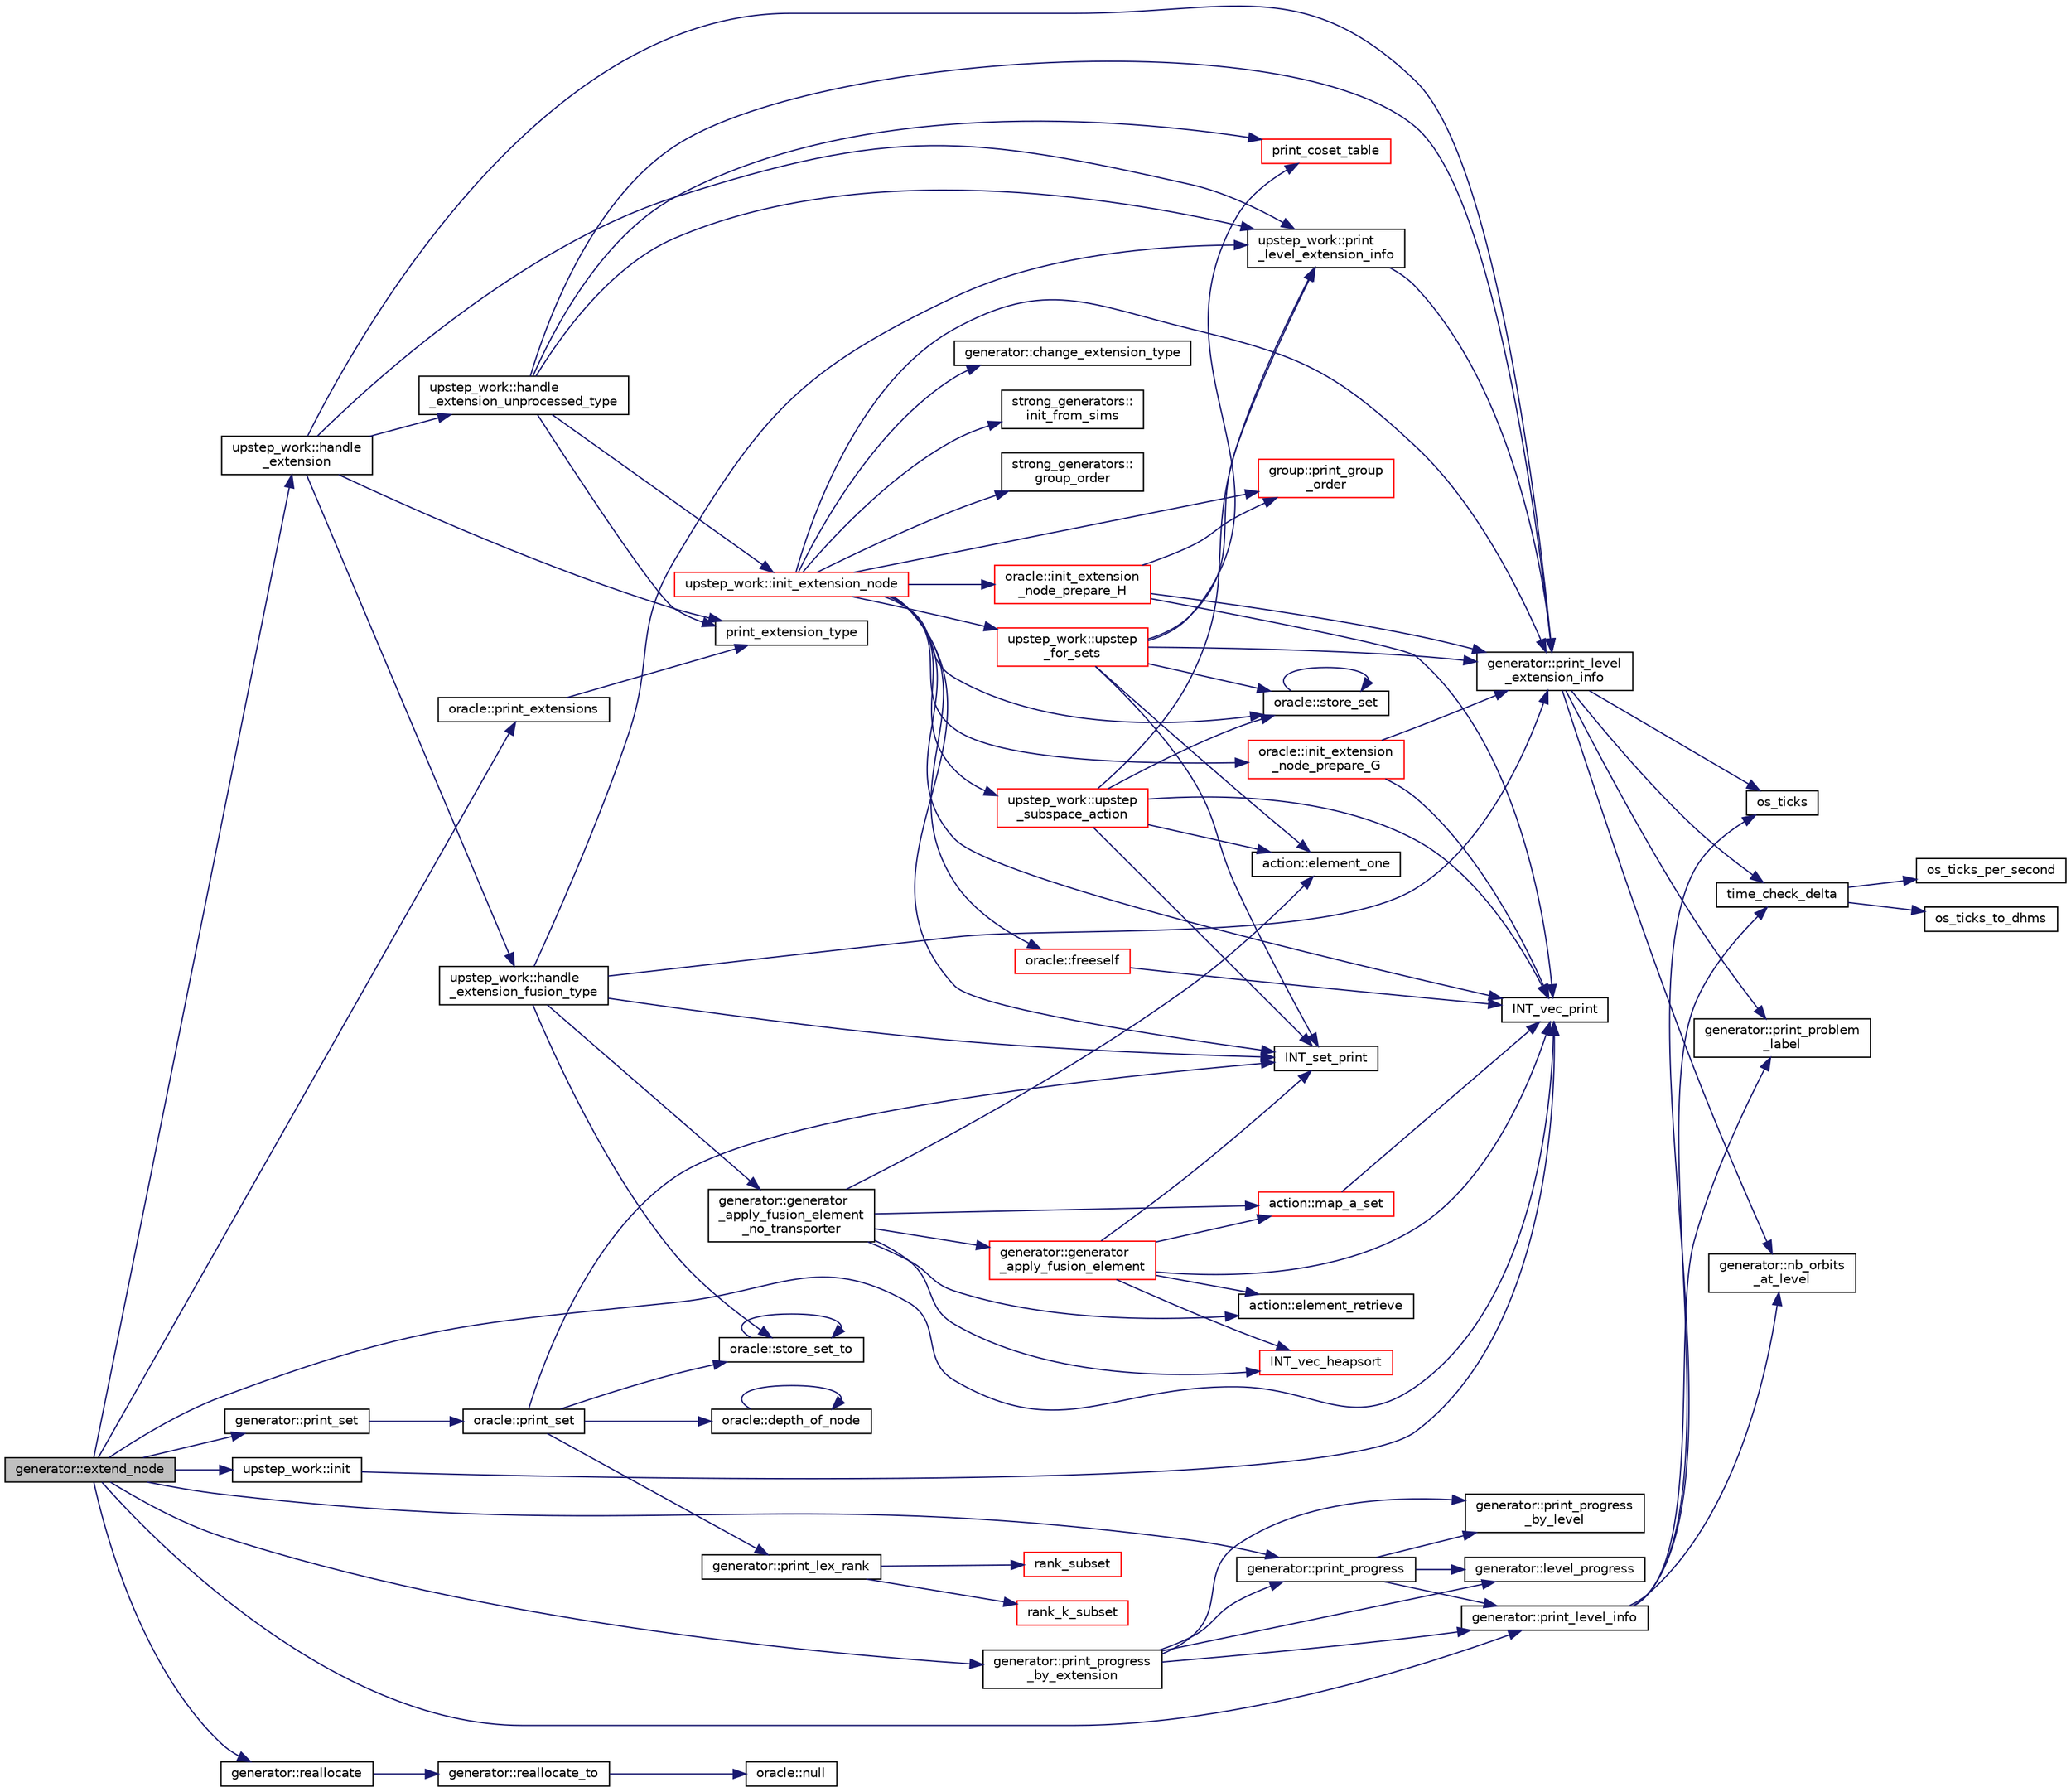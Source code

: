 digraph "generator::extend_node"
{
  edge [fontname="Helvetica",fontsize="10",labelfontname="Helvetica",labelfontsize="10"];
  node [fontname="Helvetica",fontsize="10",shape=record];
  rankdir="LR";
  Node7015 [label="generator::extend_node",height=0.2,width=0.4,color="black", fillcolor="grey75", style="filled", fontcolor="black"];
  Node7015 -> Node7016 [color="midnightblue",fontsize="10",style="solid",fontname="Helvetica"];
  Node7016 [label="generator::print_level_info",height=0.2,width=0.4,color="black", fillcolor="white", style="filled",URL="$d7/d73/classgenerator.html#aeef1b9fe6115b67be42d7cb3206fddd2"];
  Node7016 -> Node7017 [color="midnightblue",fontsize="10",style="solid",fontname="Helvetica"];
  Node7017 [label="os_ticks",height=0.2,width=0.4,color="black", fillcolor="white", style="filled",URL="$d5/db4/io__and__os_8h.html#a3da6d2b09e35d569adb7101dffcb5224"];
  Node7016 -> Node7018 [color="midnightblue",fontsize="10",style="solid",fontname="Helvetica"];
  Node7018 [label="time_check_delta",height=0.2,width=0.4,color="black", fillcolor="white", style="filled",URL="$d9/d60/discreta_8h.html#a89a8565e34c7dcbb97180cd6af7454a1"];
  Node7018 -> Node7019 [color="midnightblue",fontsize="10",style="solid",fontname="Helvetica"];
  Node7019 [label="os_ticks_per_second",height=0.2,width=0.4,color="black", fillcolor="white", style="filled",URL="$d5/db4/io__and__os_8h.html#a1b35e7a094dfde9db39ae352c9c17042"];
  Node7018 -> Node7020 [color="midnightblue",fontsize="10",style="solid",fontname="Helvetica"];
  Node7020 [label="os_ticks_to_dhms",height=0.2,width=0.4,color="black", fillcolor="white", style="filled",URL="$d5/db4/io__and__os_8h.html#a0d715587fd9b8ab4e2bc822a2be313ba"];
  Node7016 -> Node7021 [color="midnightblue",fontsize="10",style="solid",fontname="Helvetica"];
  Node7021 [label="generator::print_problem\l_label",height=0.2,width=0.4,color="black", fillcolor="white", style="filled",URL="$d7/d73/classgenerator.html#a06d3c064ba84ebe8db3537e6273f16c3"];
  Node7016 -> Node7022 [color="midnightblue",fontsize="10",style="solid",fontname="Helvetica"];
  Node7022 [label="generator::nb_orbits\l_at_level",height=0.2,width=0.4,color="black", fillcolor="white", style="filled",URL="$d7/d73/classgenerator.html#a020f3d8378448310d044a4a24fadf301"];
  Node7015 -> Node7023 [color="midnightblue",fontsize="10",style="solid",fontname="Helvetica"];
  Node7023 [label="generator::reallocate",height=0.2,width=0.4,color="black", fillcolor="white", style="filled",URL="$d7/d73/classgenerator.html#a810e247a13d8ddd672583e5d8fb9a89e"];
  Node7023 -> Node7024 [color="midnightblue",fontsize="10",style="solid",fontname="Helvetica"];
  Node7024 [label="generator::reallocate_to",height=0.2,width=0.4,color="black", fillcolor="white", style="filled",URL="$d7/d73/classgenerator.html#aaabd1655d088257996d3faf26dfd552c"];
  Node7024 -> Node7025 [color="midnightblue",fontsize="10",style="solid",fontname="Helvetica"];
  Node7025 [label="oracle::null",height=0.2,width=0.4,color="black", fillcolor="white", style="filled",URL="$d7/da7/classoracle.html#ae12c76830318ec2d4f6c2a77da98bb55"];
  Node7015 -> Node7026 [color="midnightblue",fontsize="10",style="solid",fontname="Helvetica"];
  Node7026 [label="generator::print_set",height=0.2,width=0.4,color="black", fillcolor="white", style="filled",URL="$d7/d73/classgenerator.html#a6834dd21ab187064c4fb6b8653093605"];
  Node7026 -> Node7027 [color="midnightblue",fontsize="10",style="solid",fontname="Helvetica"];
  Node7027 [label="oracle::print_set",height=0.2,width=0.4,color="black", fillcolor="white", style="filled",URL="$d7/da7/classoracle.html#ad61bc9aa21c6a21da3845c83450faedc"];
  Node7027 -> Node7028 [color="midnightblue",fontsize="10",style="solid",fontname="Helvetica"];
  Node7028 [label="oracle::depth_of_node",height=0.2,width=0.4,color="black", fillcolor="white", style="filled",URL="$d7/da7/classoracle.html#a022e34d01ca887785e17c9f3fb25193e"];
  Node7028 -> Node7028 [color="midnightblue",fontsize="10",style="solid",fontname="Helvetica"];
  Node7027 -> Node7029 [color="midnightblue",fontsize="10",style="solid",fontname="Helvetica"];
  Node7029 [label="oracle::store_set_to",height=0.2,width=0.4,color="black", fillcolor="white", style="filled",URL="$d7/da7/classoracle.html#a4489d03d342f31d1e64632ce4d0e700d"];
  Node7029 -> Node7029 [color="midnightblue",fontsize="10",style="solid",fontname="Helvetica"];
  Node7027 -> Node7030 [color="midnightblue",fontsize="10",style="solid",fontname="Helvetica"];
  Node7030 [label="INT_set_print",height=0.2,width=0.4,color="black", fillcolor="white", style="filled",URL="$df/dbf/sajeeb_8_c.html#a97614645ec11df30e0e896367f91ffd9"];
  Node7027 -> Node7031 [color="midnightblue",fontsize="10",style="solid",fontname="Helvetica"];
  Node7031 [label="generator::print_lex_rank",height=0.2,width=0.4,color="black", fillcolor="white", style="filled",URL="$d7/d73/classgenerator.html#ab89ba2cf2329ea137bcab9b5f38e9595"];
  Node7031 -> Node7032 [color="midnightblue",fontsize="10",style="solid",fontname="Helvetica"];
  Node7032 [label="rank_subset",height=0.2,width=0.4,color="red", fillcolor="white", style="filled",URL="$de/ded/test2_8_c.html#abf5de6698fa2a247092d09eb65dbec60"];
  Node7031 -> Node7040 [color="midnightblue",fontsize="10",style="solid",fontname="Helvetica"];
  Node7040 [label="rank_k_subset",height=0.2,width=0.4,color="red", fillcolor="white", style="filled",URL="$d2/d7c/combinatorics_8_c.html#a8ec9127fb82ee9dfa337c897c7060a57"];
  Node7015 -> Node7042 [color="midnightblue",fontsize="10",style="solid",fontname="Helvetica"];
  Node7042 [label="INT_vec_print",height=0.2,width=0.4,color="black", fillcolor="white", style="filled",URL="$df/dbf/sajeeb_8_c.html#a79a5901af0b47dd0d694109543c027fe"];
  Node7015 -> Node7043 [color="midnightblue",fontsize="10",style="solid",fontname="Helvetica"];
  Node7043 [label="oracle::print_extensions",height=0.2,width=0.4,color="black", fillcolor="white", style="filled",URL="$d7/da7/classoracle.html#a6ea212ee0158a6c6146d54f79ba0e9f3"];
  Node7043 -> Node7044 [color="midnightblue",fontsize="10",style="solid",fontname="Helvetica"];
  Node7044 [label="print_extension_type",height=0.2,width=0.4,color="black", fillcolor="white", style="filled",URL="$da/d10/other_8h.html#ab39242254c1c0bce13010118473d8c74"];
  Node7015 -> Node7045 [color="midnightblue",fontsize="10",style="solid",fontname="Helvetica"];
  Node7045 [label="upstep_work::init",height=0.2,width=0.4,color="black", fillcolor="white", style="filled",URL="$d2/dd6/classupstep__work.html#a3b8bd802151efce3a5651712a1ef48ee"];
  Node7045 -> Node7042 [color="midnightblue",fontsize="10",style="solid",fontname="Helvetica"];
  Node7015 -> Node7046 [color="midnightblue",fontsize="10",style="solid",fontname="Helvetica"];
  Node7046 [label="generator::print_progress\l_by_extension",height=0.2,width=0.4,color="black", fillcolor="white", style="filled",URL="$d7/d73/classgenerator.html#a027dc8a7d19a8bfd6cf3ecaab3878ec5"];
  Node7046 -> Node7047 [color="midnightblue",fontsize="10",style="solid",fontname="Helvetica"];
  Node7047 [label="generator::level_progress",height=0.2,width=0.4,color="black", fillcolor="white", style="filled",URL="$d7/d73/classgenerator.html#a8e49be9e3025fd11427847e34c77024a"];
  Node7046 -> Node7016 [color="midnightblue",fontsize="10",style="solid",fontname="Helvetica"];
  Node7046 -> Node7048 [color="midnightblue",fontsize="10",style="solid",fontname="Helvetica"];
  Node7048 [label="generator::print_progress",height=0.2,width=0.4,color="black", fillcolor="white", style="filled",URL="$d7/d73/classgenerator.html#ab1bc556218cd131c802ed1e137ccc4ae"];
  Node7048 -> Node7047 [color="midnightblue",fontsize="10",style="solid",fontname="Helvetica"];
  Node7048 -> Node7016 [color="midnightblue",fontsize="10",style="solid",fontname="Helvetica"];
  Node7048 -> Node7049 [color="midnightblue",fontsize="10",style="solid",fontname="Helvetica"];
  Node7049 [label="generator::print_progress\l_by_level",height=0.2,width=0.4,color="black", fillcolor="white", style="filled",URL="$d7/d73/classgenerator.html#a7440be7583571676c0cce394aae53fef"];
  Node7046 -> Node7049 [color="midnightblue",fontsize="10",style="solid",fontname="Helvetica"];
  Node7015 -> Node7050 [color="midnightblue",fontsize="10",style="solid",fontname="Helvetica"];
  Node7050 [label="upstep_work::handle\l_extension",height=0.2,width=0.4,color="black", fillcolor="white", style="filled",URL="$d2/dd6/classupstep__work.html#ad8ba22a74e9884f92e11340b24e6a6d6"];
  Node7050 -> Node7051 [color="midnightblue",fontsize="10",style="solid",fontname="Helvetica"];
  Node7051 [label="upstep_work::print\l_level_extension_info",height=0.2,width=0.4,color="black", fillcolor="white", style="filled",URL="$d2/dd6/classupstep__work.html#a367fb897ab6fe9cd94c511a1931d4dc7"];
  Node7051 -> Node7052 [color="midnightblue",fontsize="10",style="solid",fontname="Helvetica"];
  Node7052 [label="generator::print_level\l_extension_info",height=0.2,width=0.4,color="black", fillcolor="white", style="filled",URL="$d7/d73/classgenerator.html#aa771f96ac28c2c79e029e3d66b3b2942"];
  Node7052 -> Node7017 [color="midnightblue",fontsize="10",style="solid",fontname="Helvetica"];
  Node7052 -> Node7018 [color="midnightblue",fontsize="10",style="solid",fontname="Helvetica"];
  Node7052 -> Node7021 [color="midnightblue",fontsize="10",style="solid",fontname="Helvetica"];
  Node7052 -> Node7022 [color="midnightblue",fontsize="10",style="solid",fontname="Helvetica"];
  Node7050 -> Node7052 [color="midnightblue",fontsize="10",style="solid",fontname="Helvetica"];
  Node7050 -> Node7044 [color="midnightblue",fontsize="10",style="solid",fontname="Helvetica"];
  Node7050 -> Node7053 [color="midnightblue",fontsize="10",style="solid",fontname="Helvetica"];
  Node7053 [label="upstep_work::handle\l_extension_fusion_type",height=0.2,width=0.4,color="black", fillcolor="white", style="filled",URL="$d2/dd6/classupstep__work.html#a36d44fd802b8b56c9ae1d64485e5f396"];
  Node7053 -> Node7051 [color="midnightblue",fontsize="10",style="solid",fontname="Helvetica"];
  Node7053 -> Node7029 [color="midnightblue",fontsize="10",style="solid",fontname="Helvetica"];
  Node7053 -> Node7052 [color="midnightblue",fontsize="10",style="solid",fontname="Helvetica"];
  Node7053 -> Node7030 [color="midnightblue",fontsize="10",style="solid",fontname="Helvetica"];
  Node7053 -> Node7054 [color="midnightblue",fontsize="10",style="solid",fontname="Helvetica"];
  Node7054 [label="generator::generator\l_apply_fusion_element\l_no_transporter",height=0.2,width=0.4,color="black", fillcolor="white", style="filled",URL="$d7/d73/classgenerator.html#af24208532adef9662cb46fbb57daa0f5"];
  Node7054 -> Node7055 [color="midnightblue",fontsize="10",style="solid",fontname="Helvetica"];
  Node7055 [label="action::element_one",height=0.2,width=0.4,color="black", fillcolor="white", style="filled",URL="$d2/d86/classaction.html#a780a105daf04d6d1fe7e2f63b3c88e3b"];
  Node7054 -> Node7056 [color="midnightblue",fontsize="10",style="solid",fontname="Helvetica"];
  Node7056 [label="generator::generator\l_apply_fusion_element",height=0.2,width=0.4,color="red", fillcolor="white", style="filled",URL="$d7/d73/classgenerator.html#a5e555672da45c6fbc2c5b2d2aa9bb537"];
  Node7056 -> Node7030 [color="midnightblue",fontsize="10",style="solid",fontname="Helvetica"];
  Node7056 -> Node7057 [color="midnightblue",fontsize="10",style="solid",fontname="Helvetica"];
  Node7057 [label="action::element_retrieve",height=0.2,width=0.4,color="black", fillcolor="white", style="filled",URL="$d2/d86/classaction.html#ad28f6f8810ffbad64c1490f78e51e2b1"];
  Node7056 -> Node7042 [color="midnightblue",fontsize="10",style="solid",fontname="Helvetica"];
  Node7056 -> Node7071 [color="midnightblue",fontsize="10",style="solid",fontname="Helvetica"];
  Node7071 [label="action::map_a_set",height=0.2,width=0.4,color="red", fillcolor="white", style="filled",URL="$d2/d86/classaction.html#a600e542e5aeca2a46f18110e027947e0"];
  Node7071 -> Node7042 [color="midnightblue",fontsize="10",style="solid",fontname="Helvetica"];
  Node7056 -> Node7092 [color="midnightblue",fontsize="10",style="solid",fontname="Helvetica"];
  Node7092 [label="INT_vec_heapsort",height=0.2,width=0.4,color="red", fillcolor="white", style="filled",URL="$d5/de2/foundations_2data__structures_2data__structures_8h.html#a3590ad9987f801fbfc94634300182f39"];
  Node7054 -> Node7057 [color="midnightblue",fontsize="10",style="solid",fontname="Helvetica"];
  Node7054 -> Node7071 [color="midnightblue",fontsize="10",style="solid",fontname="Helvetica"];
  Node7054 -> Node7092 [color="midnightblue",fontsize="10",style="solid",fontname="Helvetica"];
  Node7050 -> Node7099 [color="midnightblue",fontsize="10",style="solid",fontname="Helvetica"];
  Node7099 [label="upstep_work::handle\l_extension_unprocessed_type",height=0.2,width=0.4,color="black", fillcolor="white", style="filled",URL="$d2/dd6/classupstep__work.html#a4687dfab87eb7d0646cb79008dd3d32d"];
  Node7099 -> Node7051 [color="midnightblue",fontsize="10",style="solid",fontname="Helvetica"];
  Node7099 -> Node7052 [color="midnightblue",fontsize="10",style="solid",fontname="Helvetica"];
  Node7099 -> Node7044 [color="midnightblue",fontsize="10",style="solid",fontname="Helvetica"];
  Node7099 -> Node7100 [color="midnightblue",fontsize="10",style="solid",fontname="Helvetica"];
  Node7100 [label="upstep_work::init_extension_node",height=0.2,width=0.4,color="red", fillcolor="white", style="filled",URL="$d2/dd6/classupstep__work.html#ad74931a4c6dc97102d405a755433297d"];
  Node7100 -> Node7052 [color="midnightblue",fontsize="10",style="solid",fontname="Helvetica"];
  Node7100 -> Node7101 [color="midnightblue",fontsize="10",style="solid",fontname="Helvetica"];
  Node7101 [label="oracle::freeself",height=0.2,width=0.4,color="red", fillcolor="white", style="filled",URL="$d7/da7/classoracle.html#a809f2f45c76a4289aca3d22d05fcacc1"];
  Node7101 -> Node7042 [color="midnightblue",fontsize="10",style="solid",fontname="Helvetica"];
  Node7100 -> Node7104 [color="midnightblue",fontsize="10",style="solid",fontname="Helvetica"];
  Node7104 [label="oracle::store_set",height=0.2,width=0.4,color="black", fillcolor="white", style="filled",URL="$d7/da7/classoracle.html#abbf5fae543cb81c13c03282968faf9ad"];
  Node7104 -> Node7104 [color="midnightblue",fontsize="10",style="solid",fontname="Helvetica"];
  Node7100 -> Node7042 [color="midnightblue",fontsize="10",style="solid",fontname="Helvetica"];
  Node7100 -> Node7030 [color="midnightblue",fontsize="10",style="solid",fontname="Helvetica"];
  Node7100 -> Node7105 [color="midnightblue",fontsize="10",style="solid",fontname="Helvetica"];
  Node7105 [label="oracle::init_extension\l_node_prepare_G",height=0.2,width=0.4,color="red", fillcolor="white", style="filled",URL="$d7/da7/classoracle.html#afa9983d0c22028563d6a6b812c888b32"];
  Node7105 -> Node7052 [color="midnightblue",fontsize="10",style="solid",fontname="Helvetica"];
  Node7105 -> Node7042 [color="midnightblue",fontsize="10",style="solid",fontname="Helvetica"];
  Node7100 -> Node7126 [color="midnightblue",fontsize="10",style="solid",fontname="Helvetica"];
  Node7126 [label="oracle::init_extension\l_node_prepare_H",height=0.2,width=0.4,color="red", fillcolor="white", style="filled",URL="$d7/da7/classoracle.html#a6a121e9674bbd011685430a95dbc1b77"];
  Node7126 -> Node7052 [color="midnightblue",fontsize="10",style="solid",fontname="Helvetica"];
  Node7126 -> Node7042 [color="midnightblue",fontsize="10",style="solid",fontname="Helvetica"];
  Node7126 -> Node7581 [color="midnightblue",fontsize="10",style="solid",fontname="Helvetica"];
  Node7581 [label="group::print_group\l_order",height=0.2,width=0.4,color="red", fillcolor="white", style="filled",URL="$d1/db7/classgroup.html#aa43ecff562ccdcb7305ace4e7414f3d8"];
  Node7100 -> Node7593 [color="midnightblue",fontsize="10",style="solid",fontname="Helvetica"];
  Node7593 [label="upstep_work::upstep\l_subspace_action",height=0.2,width=0.4,color="red", fillcolor="white", style="filled",URL="$d2/dd6/classupstep__work.html#afd45c862c93f460a2e523f074d024529"];
  Node7593 -> Node7104 [color="midnightblue",fontsize="10",style="solid",fontname="Helvetica"];
  Node7593 -> Node7051 [color="midnightblue",fontsize="10",style="solid",fontname="Helvetica"];
  Node7593 -> Node7030 [color="midnightblue",fontsize="10",style="solid",fontname="Helvetica"];
  Node7593 -> Node7042 [color="midnightblue",fontsize="10",style="solid",fontname="Helvetica"];
  Node7593 -> Node7055 [color="midnightblue",fontsize="10",style="solid",fontname="Helvetica"];
  Node7100 -> Node7656 [color="midnightblue",fontsize="10",style="solid",fontname="Helvetica"];
  Node7656 [label="upstep_work::upstep\l_for_sets",height=0.2,width=0.4,color="red", fillcolor="white", style="filled",URL="$d2/dd6/classupstep__work.html#acbfe3d5e23c38c3dc8f5908e0bc5bf1b"];
  Node7656 -> Node7104 [color="midnightblue",fontsize="10",style="solid",fontname="Helvetica"];
  Node7656 -> Node7052 [color="midnightblue",fontsize="10",style="solid",fontname="Helvetica"];
  Node7656 -> Node7030 [color="midnightblue",fontsize="10",style="solid",fontname="Helvetica"];
  Node7656 -> Node7051 [color="midnightblue",fontsize="10",style="solid",fontname="Helvetica"];
  Node7656 -> Node7055 [color="midnightblue",fontsize="10",style="solid",fontname="Helvetica"];
  Node7656 -> Node7660 [color="midnightblue",fontsize="10",style="solid",fontname="Helvetica"];
  Node7660 [label="print_coset_table",height=0.2,width=0.4,color="red", fillcolor="white", style="filled",URL="$de/de1/upstep__work_8_c.html#a7264ade1a6b7bd1578e5f2c30732d133"];
  Node7100 -> Node7661 [color="midnightblue",fontsize="10",style="solid",fontname="Helvetica"];
  Node7661 [label="generator::change_extension_type",height=0.2,width=0.4,color="black", fillcolor="white", style="filled",URL="$d7/d73/classgenerator.html#a8701aa1c97fa3c67a483ec2cfaf45476"];
  Node7100 -> Node7581 [color="midnightblue",fontsize="10",style="solid",fontname="Helvetica"];
  Node7100 -> Node7568 [color="midnightblue",fontsize="10",style="solid",fontname="Helvetica"];
  Node7568 [label="strong_generators::\linit_from_sims",height=0.2,width=0.4,color="black", fillcolor="white", style="filled",URL="$dc/d09/classstrong__generators.html#a2b997decdab82e889c1151f29a846a66"];
  Node7100 -> Node7662 [color="midnightblue",fontsize="10",style="solid",fontname="Helvetica"];
  Node7662 [label="strong_generators::\lgroup_order",height=0.2,width=0.4,color="black", fillcolor="white", style="filled",URL="$dc/d09/classstrong__generators.html#a91f453c2bfd6502b96f4b4eed16beb20"];
  Node7099 -> Node7660 [color="midnightblue",fontsize="10",style="solid",fontname="Helvetica"];
  Node7015 -> Node7048 [color="midnightblue",fontsize="10",style="solid",fontname="Helvetica"];
}
